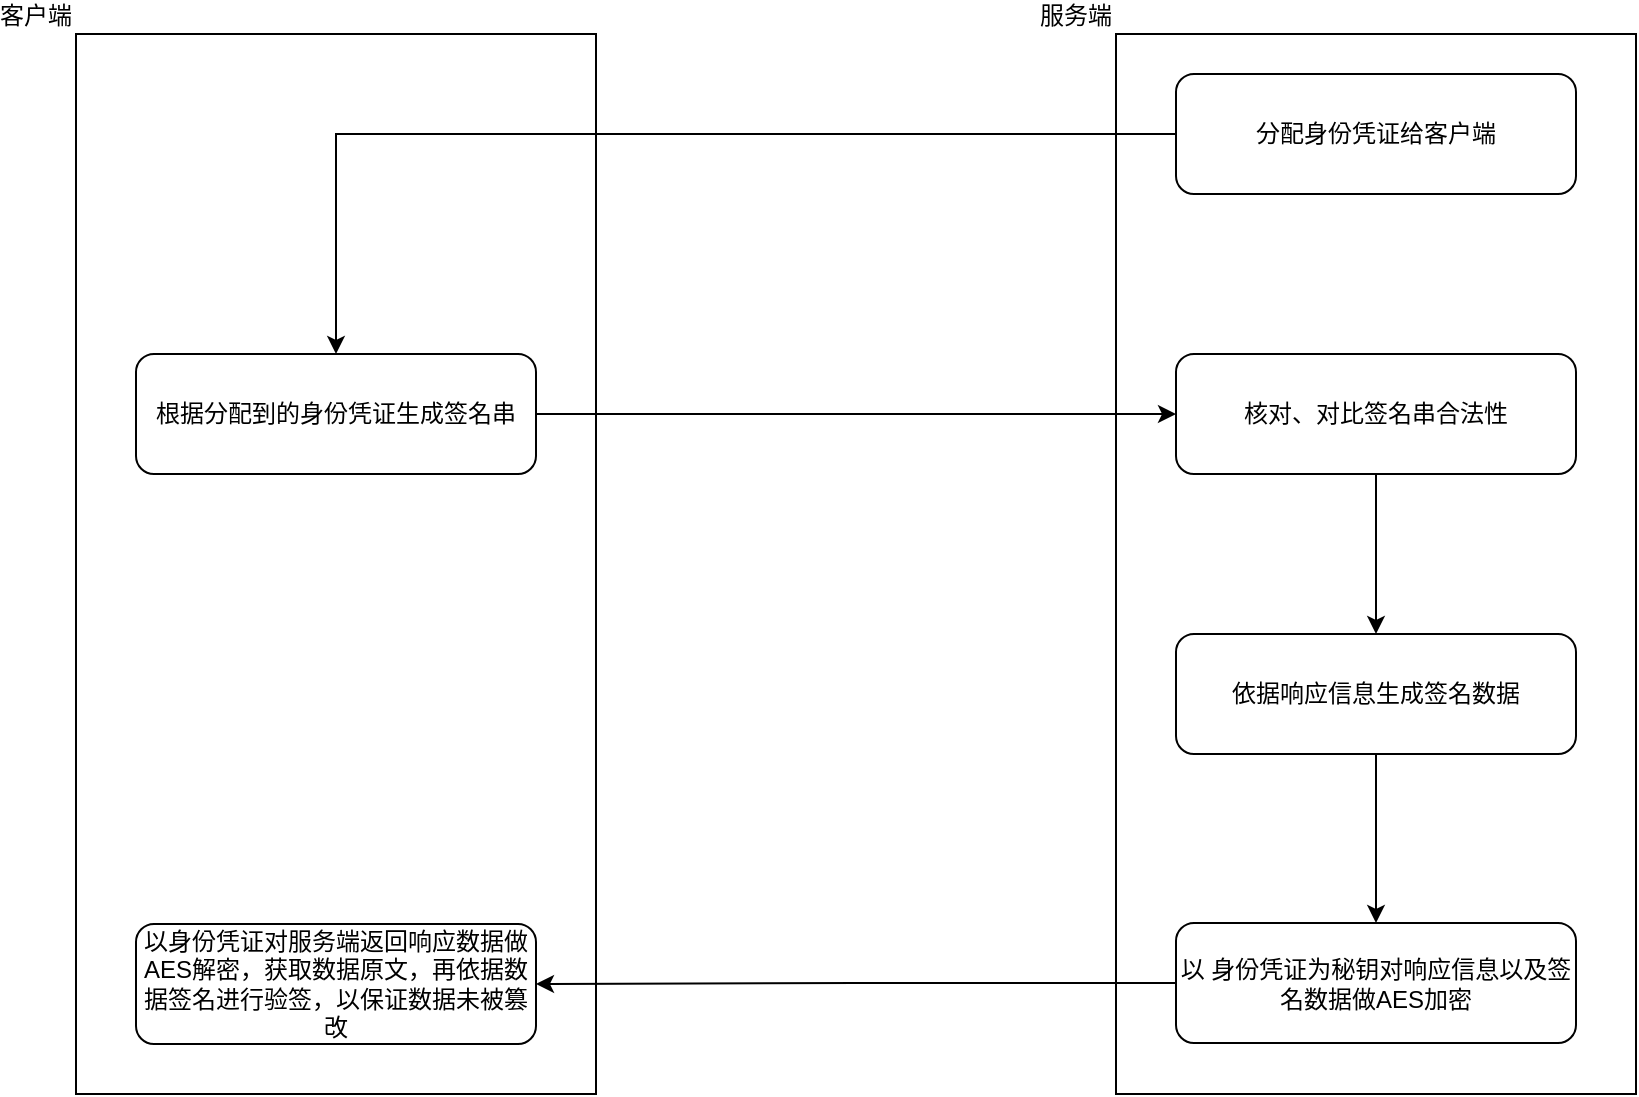 <mxfile version="13.7.5" type="github">
  <diagram id="hJgu_AVoyQW6g-Lz7i0s" name="第 1 页">
    <mxGraphModel dx="2096" dy="704" grid="1" gridSize="10" guides="1" tooltips="1" connect="1" arrows="1" fold="1" page="1" pageScale="1" pageWidth="827" pageHeight="1169" math="0" shadow="0">
      <root>
        <mxCell id="0" />
        <mxCell id="1" parent="0" />
        <mxCell id="u2UCrwgbtaHFO6TJSOE8-15" value="服务端" style="rounded=0;whiteSpace=wrap;html=1;align=right;labelPosition=left;verticalLabelPosition=top;verticalAlign=bottom;" vertex="1" parent="1">
          <mxGeometry x="530" y="140" width="260" height="530" as="geometry" />
        </mxCell>
        <mxCell id="u2UCrwgbtaHFO6TJSOE8-13" value="客户端" style="rounded=0;whiteSpace=wrap;html=1;align=right;labelPosition=left;verticalLabelPosition=top;verticalAlign=bottom;" vertex="1" parent="1">
          <mxGeometry x="10" y="140" width="260" height="530" as="geometry" />
        </mxCell>
        <mxCell id="u2UCrwgbtaHFO6TJSOE8-3" style="edgeStyle=orthogonalEdgeStyle;rounded=0;orthogonalLoop=1;jettySize=auto;html=1;entryX=0.5;entryY=0;entryDx=0;entryDy=0;" edge="1" parent="1" source="u2UCrwgbtaHFO6TJSOE8-1" target="u2UCrwgbtaHFO6TJSOE8-2">
          <mxGeometry relative="1" as="geometry" />
        </mxCell>
        <mxCell id="u2UCrwgbtaHFO6TJSOE8-1" value="分配身份凭证给客户端" style="rounded=1;whiteSpace=wrap;html=1;align=center;" vertex="1" parent="1">
          <mxGeometry x="560" y="160" width="200" height="60" as="geometry" />
        </mxCell>
        <mxCell id="u2UCrwgbtaHFO6TJSOE8-5" style="edgeStyle=orthogonalEdgeStyle;rounded=0;orthogonalLoop=1;jettySize=auto;html=1;" edge="1" parent="1" source="u2UCrwgbtaHFO6TJSOE8-2" target="u2UCrwgbtaHFO6TJSOE8-4">
          <mxGeometry relative="1" as="geometry" />
        </mxCell>
        <mxCell id="u2UCrwgbtaHFO6TJSOE8-2" value="根据分配到的身份凭证生成签名串" style="rounded=1;whiteSpace=wrap;html=1;align=center;" vertex="1" parent="1">
          <mxGeometry x="40" y="300" width="200" height="60" as="geometry" />
        </mxCell>
        <mxCell id="u2UCrwgbtaHFO6TJSOE8-8" value="" style="edgeStyle=orthogonalEdgeStyle;rounded=0;orthogonalLoop=1;jettySize=auto;html=1;" edge="1" parent="1" source="u2UCrwgbtaHFO6TJSOE8-4" target="u2UCrwgbtaHFO6TJSOE8-6">
          <mxGeometry relative="1" as="geometry" />
        </mxCell>
        <mxCell id="u2UCrwgbtaHFO6TJSOE8-4" value="核对、对比签名串合法性" style="rounded=1;whiteSpace=wrap;html=1;align=center;" vertex="1" parent="1">
          <mxGeometry x="560" y="300" width="200" height="60" as="geometry" />
        </mxCell>
        <mxCell id="u2UCrwgbtaHFO6TJSOE8-9" value="" style="edgeStyle=orthogonalEdgeStyle;rounded=0;orthogonalLoop=1;jettySize=auto;html=1;" edge="1" parent="1" source="u2UCrwgbtaHFO6TJSOE8-6" target="u2UCrwgbtaHFO6TJSOE8-7">
          <mxGeometry relative="1" as="geometry" />
        </mxCell>
        <mxCell id="u2UCrwgbtaHFO6TJSOE8-6" value="依据响应信息生成签名数据&lt;span style=&quot;color: rgba(0 , 0 , 0 , 0) ; font-family: monospace ; font-size: 0px&quot;&gt;%3CmxGraphModel%3E%3Croot%3E%3CmxCell%20id%3D%220%22%2F%3E%3CmxCell%20id%3D%221%22%20parent%3D%220%22%2F%3E%3CmxCell%20id%3D%222%22%20value%3D%22%E6%A0%B8%E5%AF%B9%E3%80%81%E5%AF%B9%E6%AF%94%E7%AD%BE%E5%90%8D%E4%B8%B2%E5%90%88%E6%B3%95%E6%80%A7%22%20style%3D%22rounded%3D1%3BwhiteSpace%3Dwrap%3Bhtml%3D1%3Balign%3Dcenter%3B%22%20vertex%3D%221%22%20parent%3D%221%22%3E%3CmxGeometry%20x%3D%22560%22%20y%3D%22300%22%20width%3D%22200%22%20height%3D%2260%22%20as%3D%22geometry%22%2F%3E%3C%2FmxCell%3E%3C%2Froot%3E%3C%2FmxGraphModel%3E&lt;/span&gt;" style="rounded=1;whiteSpace=wrap;html=1;align=center;" vertex="1" parent="1">
          <mxGeometry x="560" y="440" width="200" height="60" as="geometry" />
        </mxCell>
        <mxCell id="u2UCrwgbtaHFO6TJSOE8-12" style="edgeStyle=orthogonalEdgeStyle;rounded=0;orthogonalLoop=1;jettySize=auto;html=1;entryX=1;entryY=0.5;entryDx=0;entryDy=0;" edge="1" parent="1" source="u2UCrwgbtaHFO6TJSOE8-7" target="u2UCrwgbtaHFO6TJSOE8-10">
          <mxGeometry relative="1" as="geometry" />
        </mxCell>
        <mxCell id="u2UCrwgbtaHFO6TJSOE8-7" value="以&amp;nbsp;身份凭证为秘钥对响应信息以及签名数据做AES加密" style="rounded=1;whiteSpace=wrap;html=1;align=center;" vertex="1" parent="1">
          <mxGeometry x="560" y="584.5" width="200" height="60" as="geometry" />
        </mxCell>
        <mxCell id="u2UCrwgbtaHFO6TJSOE8-10" value="以身份凭证对服务端返回响应数据做AES解密，获取数据原文，再依据数据签名进行验签，以保证数据未被篡改" style="rounded=1;whiteSpace=wrap;html=1;align=center;" vertex="1" parent="1">
          <mxGeometry x="40" y="585" width="200" height="60" as="geometry" />
        </mxCell>
      </root>
    </mxGraphModel>
  </diagram>
</mxfile>
